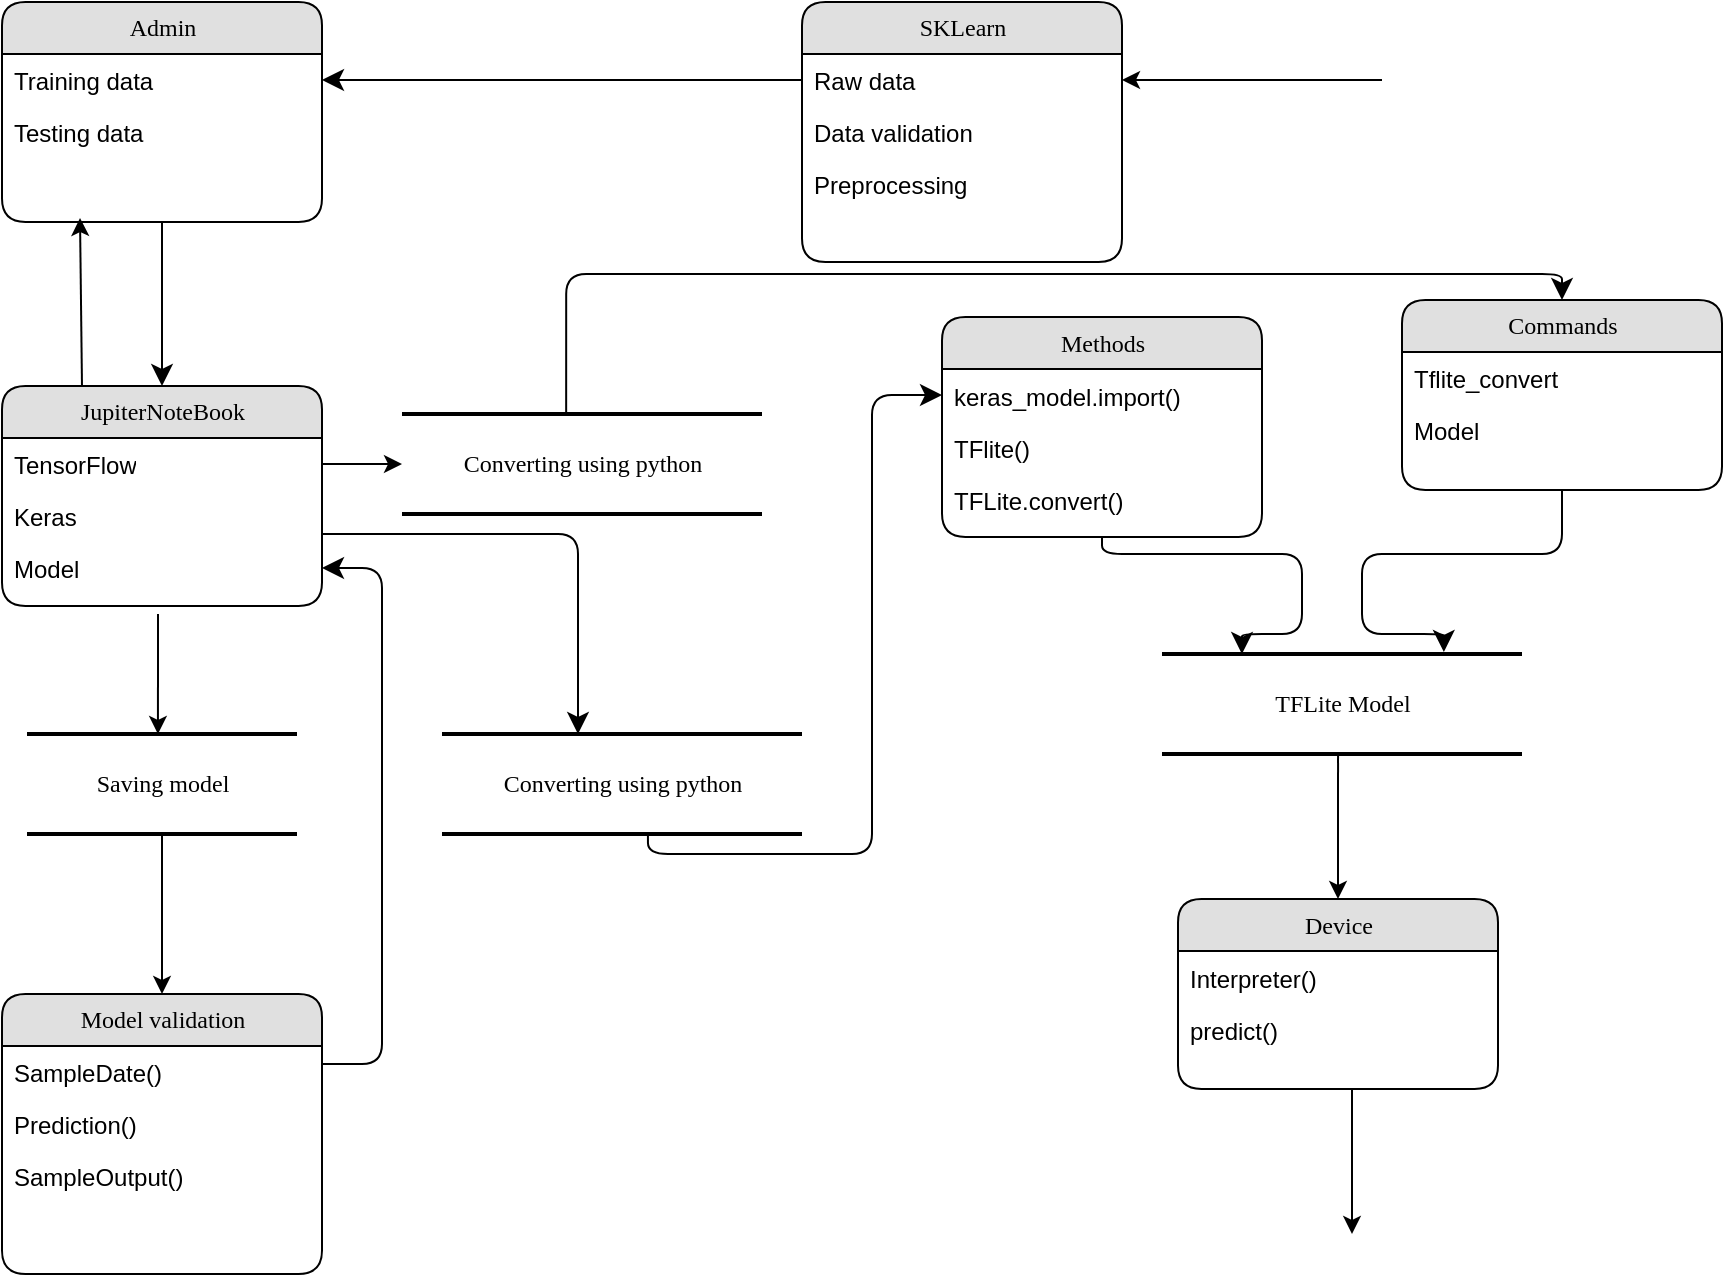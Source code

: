 <mxfile version="10.6.1"><diagram name="Page-1" id="b520641d-4fe3-3701-9064-5fc419738815"><mxGraphModel dx="1158" dy="598" grid="1" gridSize="10" guides="1" tooltips="1" connect="1" arrows="1" fold="1" page="1" pageScale="1" pageWidth="1100" pageHeight="850" background="#ffffff" math="0" shadow="0"><root><mxCell id="0"/><mxCell id="1" parent="0"/><mxCell id="2debaab0fafb2da2-10" value="Saving model" style="html=1;rounded=0;shadow=0;comic=0;labelBackgroundColor=none;strokeColor=#000000;strokeWidth=2;fillColor=#FFFFFF;fontFamily=Verdana;fontSize=12;fontColor=#000000;align=center;shape=mxgraph.ios7ui.horLines;" parent="1" vertex="1"><mxGeometry x="172.5" y="440" width="135" height="50" as="geometry"/></mxCell><mxCell id="21ea969265ad0168-6" value="Admin" style="swimlane;html=1;fontStyle=0;childLayout=stackLayout;horizontal=1;startSize=26;fillColor=#e0e0e0;horizontalStack=0;resizeParent=1;resizeLast=0;collapsible=1;marginBottom=0;swimlaneFillColor=#ffffff;align=center;rounded=1;shadow=0;comic=0;labelBackgroundColor=none;strokeColor=#000000;strokeWidth=1;fontFamily=Verdana;fontSize=12;fontColor=#000000;" parent="1" vertex="1"><mxGeometry x="160" y="74" width="160" height="110" as="geometry"/></mxCell><mxCell id="21ea969265ad0168-7" value="Training data" style="text;html=1;strokeColor=none;fillColor=none;spacingLeft=4;spacingRight=4;whiteSpace=wrap;overflow=hidden;rotatable=0;points=[[0,0.5],[1,0.5]];portConstraint=eastwest;" parent="21ea969265ad0168-6" vertex="1"><mxGeometry y="26" width="160" height="26" as="geometry"/></mxCell><mxCell id="21ea969265ad0168-8" value="Testing data" style="text;html=1;strokeColor=none;fillColor=none;spacingLeft=4;spacingRight=4;whiteSpace=wrap;overflow=hidden;rotatable=0;points=[[0,0.5],[1,0.5]];portConstraint=eastwest;" parent="21ea969265ad0168-6" vertex="1"><mxGeometry y="52" width="160" height="26" as="geometry"/></mxCell><mxCell id="21ea969265ad0168-10" value="SKLearn" style="swimlane;html=1;fontStyle=0;childLayout=stackLayout;horizontal=1;startSize=26;fillColor=#e0e0e0;horizontalStack=0;resizeParent=1;resizeLast=0;collapsible=1;marginBottom=0;swimlaneFillColor=#ffffff;align=center;rounded=1;shadow=0;comic=0;labelBackgroundColor=none;strokeColor=#000000;strokeWidth=1;fontFamily=Verdana;fontSize=12;fontColor=#000000;" parent="1" vertex="1"><mxGeometry x="560" y="74" width="160" height="130" as="geometry"/></mxCell><mxCell id="21ea969265ad0168-11" value="Raw data" style="text;html=1;strokeColor=none;fillColor=none;spacingLeft=4;spacingRight=4;whiteSpace=wrap;overflow=hidden;rotatable=0;points=[[0,0.5],[1,0.5]];portConstraint=eastwest;" parent="21ea969265ad0168-10" vertex="1"><mxGeometry y="26" width="160" height="26" as="geometry"/></mxCell><mxCell id="21ea969265ad0168-12" value="Data validation" style="text;html=1;strokeColor=none;fillColor=none;spacingLeft=4;spacingRight=4;whiteSpace=wrap;overflow=hidden;rotatable=0;points=[[0,0.5],[1,0.5]];portConstraint=eastwest;" parent="21ea969265ad0168-10" vertex="1"><mxGeometry y="52" width="160" height="26" as="geometry"/></mxCell><mxCell id="21ea969265ad0168-52" value="Preprocessing" style="text;html=1;strokeColor=none;fillColor=none;spacingLeft=4;spacingRight=4;whiteSpace=wrap;overflow=hidden;rotatable=0;points=[[0,0.5],[1,0.5]];portConstraint=eastwest;" parent="21ea969265ad0168-10" vertex="1"><mxGeometry y="78" width="160" height="26" as="geometry"/></mxCell><mxCell id="21ea969265ad0168-14" value="JupiterNoteBook" style="swimlane;html=1;fontStyle=0;childLayout=stackLayout;horizontal=1;startSize=26;fillColor=#e0e0e0;horizontalStack=0;resizeParent=1;resizeLast=0;collapsible=1;marginBottom=0;swimlaneFillColor=#ffffff;align=center;rounded=1;shadow=0;comic=0;labelBackgroundColor=none;strokeColor=#000000;strokeWidth=1;fontFamily=Verdana;fontSize=12;fontColor=#000000;" parent="1" vertex="1"><mxGeometry x="160" y="266" width="160" height="110" as="geometry"/></mxCell><mxCell id="21ea969265ad0168-15" value="TensorFlow" style="text;html=1;strokeColor=none;fillColor=none;spacingLeft=4;spacingRight=4;whiteSpace=wrap;overflow=hidden;rotatable=0;points=[[0,0.5],[1,0.5]];portConstraint=eastwest;" parent="21ea969265ad0168-14" vertex="1"><mxGeometry y="26" width="160" height="26" as="geometry"/></mxCell><mxCell id="21ea969265ad0168-16" value="Keras" style="text;html=1;strokeColor=none;fillColor=none;spacingLeft=4;spacingRight=4;whiteSpace=wrap;overflow=hidden;rotatable=0;points=[[0,0.5],[1,0.5]];portConstraint=eastwest;" parent="21ea969265ad0168-14" vertex="1"><mxGeometry y="52" width="160" height="26" as="geometry"/></mxCell><mxCell id="21ea969265ad0168-17" value="Model" style="text;html=1;strokeColor=none;fillColor=none;spacingLeft=4;spacingRight=4;whiteSpace=wrap;overflow=hidden;rotatable=0;points=[[0,0.5],[1,0.5]];portConstraint=eastwest;" parent="21ea969265ad0168-14" vertex="1"><mxGeometry y="78" width="160" height="26" as="geometry"/></mxCell><mxCell id="21ea969265ad0168-18" value="Model validation" style="swimlane;html=1;fontStyle=0;childLayout=stackLayout;horizontal=1;startSize=26;fillColor=#e0e0e0;horizontalStack=0;resizeParent=1;resizeLast=0;collapsible=1;marginBottom=0;swimlaneFillColor=#ffffff;align=center;rounded=1;shadow=0;comic=0;labelBackgroundColor=none;strokeColor=#000000;strokeWidth=1;fontFamily=Verdana;fontSize=12;fontColor=#000000;" parent="1" vertex="1"><mxGeometry x="160" y="570" width="160" height="140" as="geometry"/></mxCell><mxCell id="21ea969265ad0168-19" value="SampleDate()" style="text;html=1;strokeColor=none;fillColor=none;spacingLeft=4;spacingRight=4;whiteSpace=wrap;overflow=hidden;rotatable=0;points=[[0,0.5],[1,0.5]];portConstraint=eastwest;" parent="21ea969265ad0168-18" vertex="1"><mxGeometry y="26" width="160" height="26" as="geometry"/></mxCell><mxCell id="21ea969265ad0168-20" value="Prediction()" style="text;html=1;strokeColor=none;fillColor=none;spacingLeft=4;spacingRight=4;whiteSpace=wrap;overflow=hidden;rotatable=0;points=[[0,0.5],[1,0.5]];portConstraint=eastwest;" parent="21ea969265ad0168-18" vertex="1"><mxGeometry y="52" width="160" height="26" as="geometry"/></mxCell><mxCell id="21ea969265ad0168-51" value="SampleOutput()" style="text;html=1;strokeColor=none;fillColor=none;spacingLeft=4;spacingRight=4;whiteSpace=wrap;overflow=hidden;rotatable=0;points=[[0,0.5],[1,0.5]];portConstraint=eastwest;" parent="21ea969265ad0168-18" vertex="1"><mxGeometry y="78" width="160" height="26" as="geometry"/></mxCell><mxCell id="21ea969265ad0168-22" value="Commands" style="swimlane;html=1;fontStyle=0;childLayout=stackLayout;horizontal=1;startSize=26;fillColor=#e0e0e0;horizontalStack=0;resizeParent=1;resizeLast=0;collapsible=1;marginBottom=0;swimlaneFillColor=#ffffff;align=center;rounded=1;shadow=0;comic=0;labelBackgroundColor=none;strokeColor=#000000;strokeWidth=1;fontFamily=Verdana;fontSize=12;fontColor=#000000;" parent="1" vertex="1"><mxGeometry x="860" y="223" width="160" height="95" as="geometry"/></mxCell><mxCell id="21ea969265ad0168-23" value="Tflite_convert" style="text;html=1;strokeColor=none;fillColor=none;spacingLeft=4;spacingRight=4;whiteSpace=wrap;overflow=hidden;rotatable=0;points=[[0,0.5],[1,0.5]];portConstraint=eastwest;" parent="21ea969265ad0168-22" vertex="1"><mxGeometry y="26" width="160" height="26" as="geometry"/></mxCell><mxCell id="21ea969265ad0168-24" value="Model" style="text;html=1;strokeColor=none;fillColor=none;spacingLeft=4;spacingRight=4;whiteSpace=wrap;overflow=hidden;rotatable=0;points=[[0,0.5],[1,0.5]];portConstraint=eastwest;" parent="21ea969265ad0168-22" vertex="1"><mxGeometry y="52" width="160" height="26" as="geometry"/></mxCell><mxCell id="21ea969265ad0168-26" value="Methods" style="swimlane;html=1;fontStyle=0;childLayout=stackLayout;horizontal=1;startSize=26;fillColor=#e0e0e0;horizontalStack=0;resizeParent=1;resizeLast=0;collapsible=1;marginBottom=0;swimlaneFillColor=#ffffff;align=center;rounded=1;shadow=0;comic=0;labelBackgroundColor=none;strokeColor=#000000;strokeWidth=1;fontFamily=Verdana;fontSize=12;fontColor=#000000;" parent="1" vertex="1"><mxGeometry x="630" y="231.5" width="160" height="110" as="geometry"/></mxCell><mxCell id="21ea969265ad0168-27" value="keras_model.import()" style="text;html=1;strokeColor=none;fillColor=none;spacingLeft=4;spacingRight=4;whiteSpace=wrap;overflow=hidden;rotatable=0;points=[[0,0.5],[1,0.5]];portConstraint=eastwest;" parent="21ea969265ad0168-26" vertex="1"><mxGeometry y="26" width="160" height="26" as="geometry"/></mxCell><mxCell id="21ea969265ad0168-28" value="TFlite()" style="text;html=1;strokeColor=none;fillColor=none;spacingLeft=4;spacingRight=4;whiteSpace=wrap;overflow=hidden;rotatable=0;points=[[0,0.5],[1,0.5]];portConstraint=eastwest;" parent="21ea969265ad0168-26" vertex="1"><mxGeometry y="52" width="160" height="26" as="geometry"/></mxCell><mxCell id="21ea969265ad0168-29" value="TFLite.convert()" style="text;html=1;strokeColor=none;fillColor=none;spacingLeft=4;spacingRight=4;whiteSpace=wrap;overflow=hidden;rotatable=0;points=[[0,0.5],[1,0.5]];portConstraint=eastwest;" parent="21ea969265ad0168-26" vertex="1"><mxGeometry y="78" width="160" height="26" as="geometry"/></mxCell><mxCell id="21ea969265ad0168-30" value="Converting using python" style="html=1;rounded=0;shadow=0;comic=0;labelBackgroundColor=none;strokeColor=#000000;strokeWidth=2;fillColor=#FFFFFF;fontFamily=Verdana;fontSize=12;fontColor=#000000;align=center;shape=mxgraph.ios7ui.horLines;" parent="1" vertex="1"><mxGeometry x="380" y="440" width="180" height="50" as="geometry"/></mxCell><mxCell id="21ea969265ad0168-33" style="edgeStyle=orthogonalEdgeStyle;html=1;labelBackgroundColor=none;startFill=0;startSize=8;endFill=1;endSize=8;fontFamily=Verdana;fontSize=12;exitX=1;exitY=0.25;entryX=1;entryY=0.5;" parent="1" source="21ea969265ad0168-18" target="21ea969265ad0168-17" edge="1"><mxGeometry relative="1" as="geometry"><Array as="points"><mxPoint x="350" y="605"/><mxPoint x="350" y="357"/></Array></mxGeometry></mxCell><mxCell id="21ea969265ad0168-34" value="" style="edgeStyle=orthogonalEdgeStyle;html=1;labelBackgroundColor=none;startFill=0;startSize=8;endFill=1;endSize=8;fontFamily=Verdana;fontSize=12;exitX=0.572;exitY=0.98;exitDx=0;exitDy=0;exitPerimeter=0;" parent="1" source="21ea969265ad0168-30" target="21ea969265ad0168-27" edge="1"><mxGeometry x="-0.134" y="32" relative="1" as="geometry"><mxPoint as="offset"/></mxGeometry></mxCell><mxCell id="21ea969265ad0168-35" style="edgeStyle=orthogonalEdgeStyle;html=1;labelBackgroundColor=none;startFill=0;startSize=8;endFill=1;endSize=8;fontFamily=Verdana;fontSize=12;" parent="1" source="21ea969265ad0168-14" target="21ea969265ad0168-30" edge="1"><mxGeometry relative="1" as="geometry"><Array as="points"><mxPoint x="448" y="340"/></Array></mxGeometry></mxCell><mxCell id="21ea969265ad0168-36" style="edgeStyle=orthogonalEdgeStyle;html=1;labelBackgroundColor=none;startFill=0;startSize=8;endFill=1;endSize=8;fontFamily=Verdana;fontSize=12;" parent="1" source="21ea969265ad0168-6" target="21ea969265ad0168-14" edge="1"><mxGeometry relative="1" as="geometry"/></mxCell><mxCell id="21ea969265ad0168-40" style="edgeStyle=orthogonalEdgeStyle;html=1;exitX=0;exitY=0.5;entryX=1;entryY=0.5;labelBackgroundColor=none;startFill=0;startSize=8;endFill=1;endSize=8;fontFamily=Verdana;fontSize=12;" parent="1" source="21ea969265ad0168-11" target="21ea969265ad0168-7" edge="1"><mxGeometry relative="1" as="geometry"/></mxCell><mxCell id="FdhxmiYVh6gLp3W00n6g-2" value="" style="endArrow=classic;html=1;entryX=1;entryY=0.5;entryDx=0;entryDy=0;" edge="1" parent="1" target="21ea969265ad0168-11"><mxGeometry width="50" height="50" relative="1" as="geometry"><mxPoint x="850" y="113" as="sourcePoint"/><mxPoint x="930" y="70" as="targetPoint"/></mxGeometry></mxCell><mxCell id="FdhxmiYVh6gLp3W00n6g-3" value="" style="endArrow=classic;html=1;exitX=0.25;exitY=0;exitDx=0;exitDy=0;entryX=0.244;entryY=1.154;entryDx=0;entryDy=0;entryPerimeter=0;" edge="1" parent="1" source="21ea969265ad0168-14"><mxGeometry width="50" height="50" relative="1" as="geometry"><mxPoint x="170" y="250" as="sourcePoint"/><mxPoint x="199" y="182" as="targetPoint"/></mxGeometry></mxCell><mxCell id="FdhxmiYVh6gLp3W00n6g-4" value="" style="endArrow=classic;html=1;entryX=0.485;entryY=0;entryDx=0;entryDy=0;entryPerimeter=0;" edge="1" parent="1" target="2debaab0fafb2da2-10"><mxGeometry width="50" height="50" relative="1" as="geometry"><mxPoint x="238" y="380" as="sourcePoint"/><mxPoint x="280" y="410" as="targetPoint"/></mxGeometry></mxCell><mxCell id="FdhxmiYVh6gLp3W00n6g-5" value="" style="endArrow=classic;html=1;entryX=0.5;entryY=0;entryDx=0;entryDy=0;" edge="1" parent="1" source="2debaab0fafb2da2-10" target="21ea969265ad0168-18"><mxGeometry width="50" height="50" relative="1" as="geometry"><mxPoint x="160" y="560" as="sourcePoint"/><mxPoint x="210" y="510" as="targetPoint"/></mxGeometry></mxCell><mxCell id="FdhxmiYVh6gLp3W00n6g-6" value="Converting using python" style="html=1;rounded=0;shadow=0;comic=0;labelBackgroundColor=none;strokeColor=#000000;strokeWidth=2;fillColor=#FFFFFF;fontFamily=Verdana;fontSize=12;fontColor=#000000;align=center;shape=mxgraph.ios7ui.horLines;" vertex="1" parent="1"><mxGeometry x="360" y="280" width="180" height="50" as="geometry"/></mxCell><mxCell id="FdhxmiYVh6gLp3W00n6g-7" value="" style="endArrow=classic;html=1;exitX=1;exitY=0.5;exitDx=0;exitDy=0;" edge="1" parent="1" source="21ea969265ad0168-15" target="FdhxmiYVh6gLp3W00n6g-6"><mxGeometry width="50" height="50" relative="1" as="geometry"><mxPoint x="330" y="230" as="sourcePoint"/><mxPoint x="380" y="180" as="targetPoint"/></mxGeometry></mxCell><mxCell id="FdhxmiYVh6gLp3W00n6g-10" value="" style="edgeStyle=orthogonalEdgeStyle;html=1;labelBackgroundColor=none;startFill=0;startSize=8;endFill=1;endSize=8;fontFamily=Verdana;fontSize=12;exitX=0.456;exitY=-0.02;exitDx=0;exitDy=0;exitPerimeter=0;entryX=0.5;entryY=0;entryDx=0;entryDy=0;" edge="1" parent="1" source="FdhxmiYVh6gLp3W00n6g-6" target="21ea969265ad0168-22"><mxGeometry x="-0.134" y="32" relative="1" as="geometry"><mxPoint as="offset"/><mxPoint x="511" y="384" as="sourcePoint"/><mxPoint x="810" y="250" as="targetPoint"/><Array as="points"><mxPoint x="442" y="210"/><mxPoint x="940" y="210"/></Array></mxGeometry></mxCell><mxCell id="FdhxmiYVh6gLp3W00n6g-12" style="edgeStyle=orthogonalEdgeStyle;html=1;labelBackgroundColor=none;startFill=0;startSize=8;endFill=1;endSize=8;fontFamily=Verdana;fontSize=12;exitX=0.5;exitY=1;exitDx=0;exitDy=0;entryX=0.222;entryY=0;entryDx=0;entryDy=0;entryPerimeter=0;" edge="1" parent="1" source="21ea969265ad0168-26" target="FdhxmiYVh6gLp3W00n6g-14"><mxGeometry relative="1" as="geometry"><Array as="points"><mxPoint x="710" y="350"/><mxPoint x="810" y="350"/><mxPoint x="810" y="390"/><mxPoint x="780" y="390"/></Array><mxPoint x="646" y="390" as="sourcePoint"/><mxPoint x="830" y="390" as="targetPoint"/></mxGeometry></mxCell><mxCell id="FdhxmiYVh6gLp3W00n6g-13" style="edgeStyle=orthogonalEdgeStyle;html=1;labelBackgroundColor=none;startFill=0;startSize=8;endFill=1;endSize=8;fontFamily=Verdana;fontSize=12;exitX=0.5;exitY=1;exitDx=0;exitDy=0;entryX=0.783;entryY=-0.02;entryDx=0;entryDy=0;entryPerimeter=0;" edge="1" parent="1" source="21ea969265ad0168-22" target="FdhxmiYVh6gLp3W00n6g-14"><mxGeometry relative="1" as="geometry"><Array as="points"><mxPoint x="940" y="350"/><mxPoint x="840" y="350"/><mxPoint x="840" y="390"/><mxPoint x="881" y="390"/></Array><mxPoint x="802" y="292" as="sourcePoint"/><mxPoint x="830" y="390" as="targetPoint"/></mxGeometry></mxCell><mxCell id="FdhxmiYVh6gLp3W00n6g-14" value="TFLite Model" style="html=1;rounded=0;shadow=0;comic=0;labelBackgroundColor=none;strokeColor=#000000;strokeWidth=2;fillColor=#FFFFFF;fontFamily=Verdana;fontSize=12;fontColor=#000000;align=center;shape=mxgraph.ios7ui.horLines;" vertex="1" parent="1"><mxGeometry x="740" y="400" width="180" height="50" as="geometry"/></mxCell><mxCell id="FdhxmiYVh6gLp3W00n6g-17" value="" style="endArrow=classic;html=1;exitX=0.489;exitY=1;exitDx=0;exitDy=0;exitPerimeter=0;entryX=0.5;entryY=0;entryDx=0;entryDy=0;" edge="1" parent="1" source="FdhxmiYVh6gLp3W00n6g-14" target="FdhxmiYVh6gLp3W00n6g-19"><mxGeometry width="50" height="50" relative="1" as="geometry"><mxPoint x="760" y="530" as="sourcePoint"/><mxPoint x="828" y="500" as="targetPoint"/></mxGeometry></mxCell><mxCell id="FdhxmiYVh6gLp3W00n6g-19" value="Device" style="swimlane;html=1;fontStyle=0;childLayout=stackLayout;horizontal=1;startSize=26;fillColor=#e0e0e0;horizontalStack=0;resizeParent=1;resizeLast=0;collapsible=1;marginBottom=0;swimlaneFillColor=#ffffff;align=center;rounded=1;shadow=0;comic=0;labelBackgroundColor=none;strokeColor=#000000;strokeWidth=1;fontFamily=Verdana;fontSize=12;fontColor=#000000;" vertex="1" parent="1"><mxGeometry x="748" y="522.5" width="160" height="95" as="geometry"/></mxCell><mxCell id="FdhxmiYVh6gLp3W00n6g-20" value="Interpreter()" style="text;html=1;strokeColor=none;fillColor=none;spacingLeft=4;spacingRight=4;whiteSpace=wrap;overflow=hidden;rotatable=0;points=[[0,0.5],[1,0.5]];portConstraint=eastwest;" vertex="1" parent="FdhxmiYVh6gLp3W00n6g-19"><mxGeometry y="26" width="160" height="26" as="geometry"/></mxCell><mxCell id="FdhxmiYVh6gLp3W00n6g-21" value="predict()" style="text;html=1;strokeColor=none;fillColor=none;spacingLeft=4;spacingRight=4;whiteSpace=wrap;overflow=hidden;rotatable=0;points=[[0,0.5],[1,0.5]];portConstraint=eastwest;" vertex="1" parent="FdhxmiYVh6gLp3W00n6g-19"><mxGeometry y="52" width="160" height="26" as="geometry"/></mxCell><mxCell id="FdhxmiYVh6gLp3W00n6g-22" value="" style="endArrow=classic;html=1;exitX=0.5;exitY=1;exitDx=0;exitDy=0;" edge="1" parent="1"><mxGeometry width="50" height="50" relative="1" as="geometry"><mxPoint x="835" y="618" as="sourcePoint"/><mxPoint x="835" y="690" as="targetPoint"/></mxGeometry></mxCell></root></mxGraphModel></diagram></mxfile>